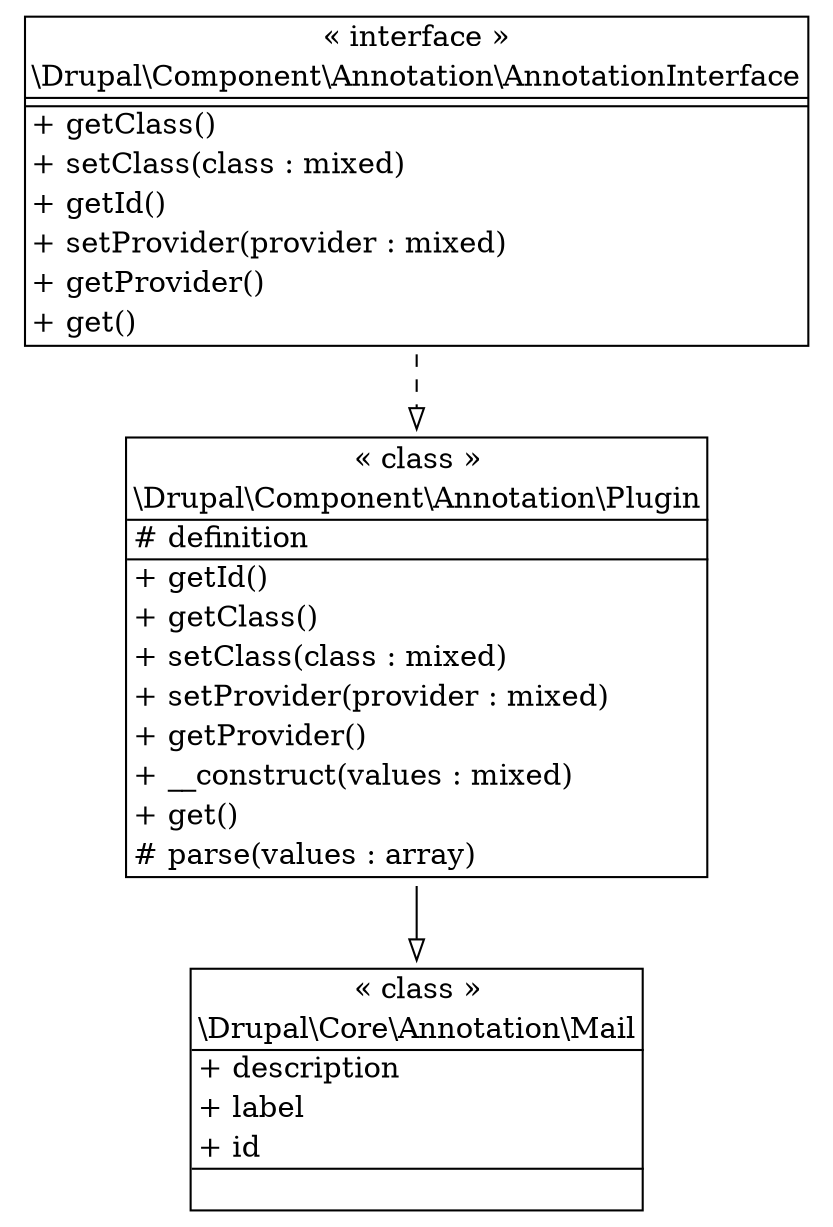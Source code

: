 digraph "Class Diagram" {
  node [shape=plaintext]
  "\\Drupal\\Core\\Annotation\\Mail" [
    label=<
<table border="1" cellpadding="2" cellspacing="0" cellborder="0">
<tr><td align="center">&laquo; class &raquo;</td></tr>
<tr><td align="center" title="class Mail">\\Drupal\\Core\\Annotation\\Mail</td></tr><hr />
<tr><td align="left" title="public description">+ description</td></tr>
<tr><td align="left" title="public label">+ label</td></tr>
<tr><td align="left" title="public id">+ id</td></tr>
<hr />
<tr><td>&nbsp;</td></tr>
</table>
  >
  ];
  "\\Drupal\\Component\\Annotation\\Plugin" [
    label=<
<table border="1" cellpadding="2" cellspacing="0" cellborder="0">
<tr><td align="center">&laquo; class &raquo;</td></tr>
<tr><td align="center" title="class Plugin">\\Drupal\\Component\\Annotation\\Plugin</td></tr><hr />
<tr><td align="left" title="protected definition"># definition</td></tr>
<hr />
<tr><td align="left" title="public getId">+ getId()</td></tr>
<tr><td align="left" title="public getClass">+ getClass()</td></tr>
<tr><td align="left" title="public setClass">+ setClass(class : mixed)</td></tr>
<tr><td align="left" title="public setProvider">+ setProvider(provider : mixed)</td></tr>
<tr><td align="left" title="public getProvider">+ getProvider()</td></tr>
<tr><td align="left" title="public __construct">+ __construct(values : mixed)</td></tr>
<tr><td align="left" title="public get">+ get()</td></tr>
<tr><td align="left" title="protected parse"># parse(values : array)</td></tr>
</table>
  >
  ];
  "\\Drupal\\Component\\Annotation\\AnnotationInterface" [
    label=<
<table border="1" cellpadding="2" cellspacing="0" cellborder="0">
<tr><td align="center">&laquo; interface &raquo;</td></tr>
<tr><td align="center" title="interface AnnotationInterface">\\Drupal\\Component\\Annotation\\AnnotationInterface</td></tr><hr />
<tr><td></td></tr>
<hr />
<tr><td align="left" title="public getClass">+ getClass()</td></tr>
<tr><td align="left" title="public setClass">+ setClass(class : mixed)</td></tr>
<tr><td align="left" title="public getId">+ getId()</td></tr>
<tr><td align="left" title="public setProvider">+ setProvider(provider : mixed)</td></tr>
<tr><td align="left" title="public getProvider">+ getProvider()</td></tr>
<tr><td align="left" title="public get">+ get()</td></tr>
</table>
  >
  ];
"\\Drupal\\Component\\Annotation\\Plugin" -> "\\Drupal\\Core\\Annotation\\Mail" [arrowhead="empty"];

"\\Drupal\\Component\\Annotation\\AnnotationInterface" -> "\\Drupal\\Component\\Annotation\\Plugin" [arrowhead="empty" style="dashed"];

}